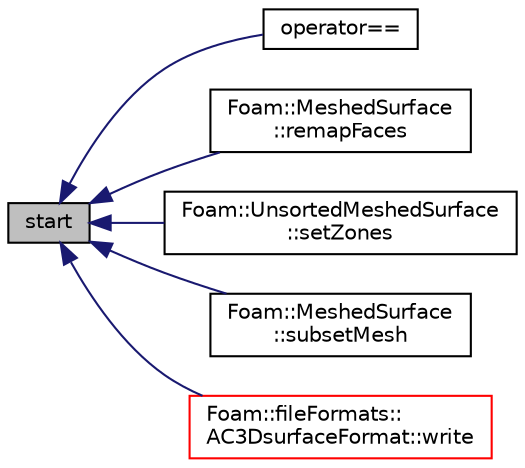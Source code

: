 digraph "start"
{
  bgcolor="transparent";
  edge [fontname="Helvetica",fontsize="10",labelfontname="Helvetica",labelfontsize="10"];
  node [fontname="Helvetica",fontsize="10",shape=record];
  rankdir="LR";
  Node1 [label="start",height=0.2,width=0.4,color="black", fillcolor="grey75", style="filled", fontcolor="black"];
  Node1 -> Node2 [dir="back",color="midnightblue",fontsize="10",style="solid",fontname="Helvetica"];
  Node2 [label="operator==",height=0.2,width=0.4,color="black",URL="$a02506.html#a40fc8769487e338670347ed7f6ae3a2f",tooltip="compare. "];
  Node1 -> Node3 [dir="back",color="midnightblue",fontsize="10",style="solid",fontname="Helvetica"];
  Node3 [label="Foam::MeshedSurface\l::remapFaces",height=0.2,width=0.4,color="black",URL="$a01463.html#ac15d32161096e3b5c83b0a0dee739b65",tooltip="Set new zones from faceMap. "];
  Node1 -> Node4 [dir="back",color="midnightblue",fontsize="10",style="solid",fontname="Helvetica"];
  Node4 [label="Foam::UnsortedMeshedSurface\l::setZones",height=0.2,width=0.4,color="black",URL="$a02757.html#ace932e14750294b98603488f885b1503",tooltip="Set zone ids and zones. "];
  Node1 -> Node5 [dir="back",color="midnightblue",fontsize="10",style="solid",fontname="Helvetica"];
  Node5 [label="Foam::MeshedSurface\l::subsetMesh",height=0.2,width=0.4,color="black",URL="$a01463.html#adf4bd7212fe5a7fa21aa750e6673153f",tooltip="Return new surface. "];
  Node1 -> Node6 [dir="back",color="midnightblue",fontsize="10",style="solid",fontname="Helvetica"];
  Node6 [label="Foam::fileFormats::\lAC3DsurfaceFormat::write",height=0.2,width=0.4,color="red",URL="$a00013.html#a2a1e1394d9dd8932b738248c123a267f",tooltip="Write surface mesh components by proxy. "];
}
